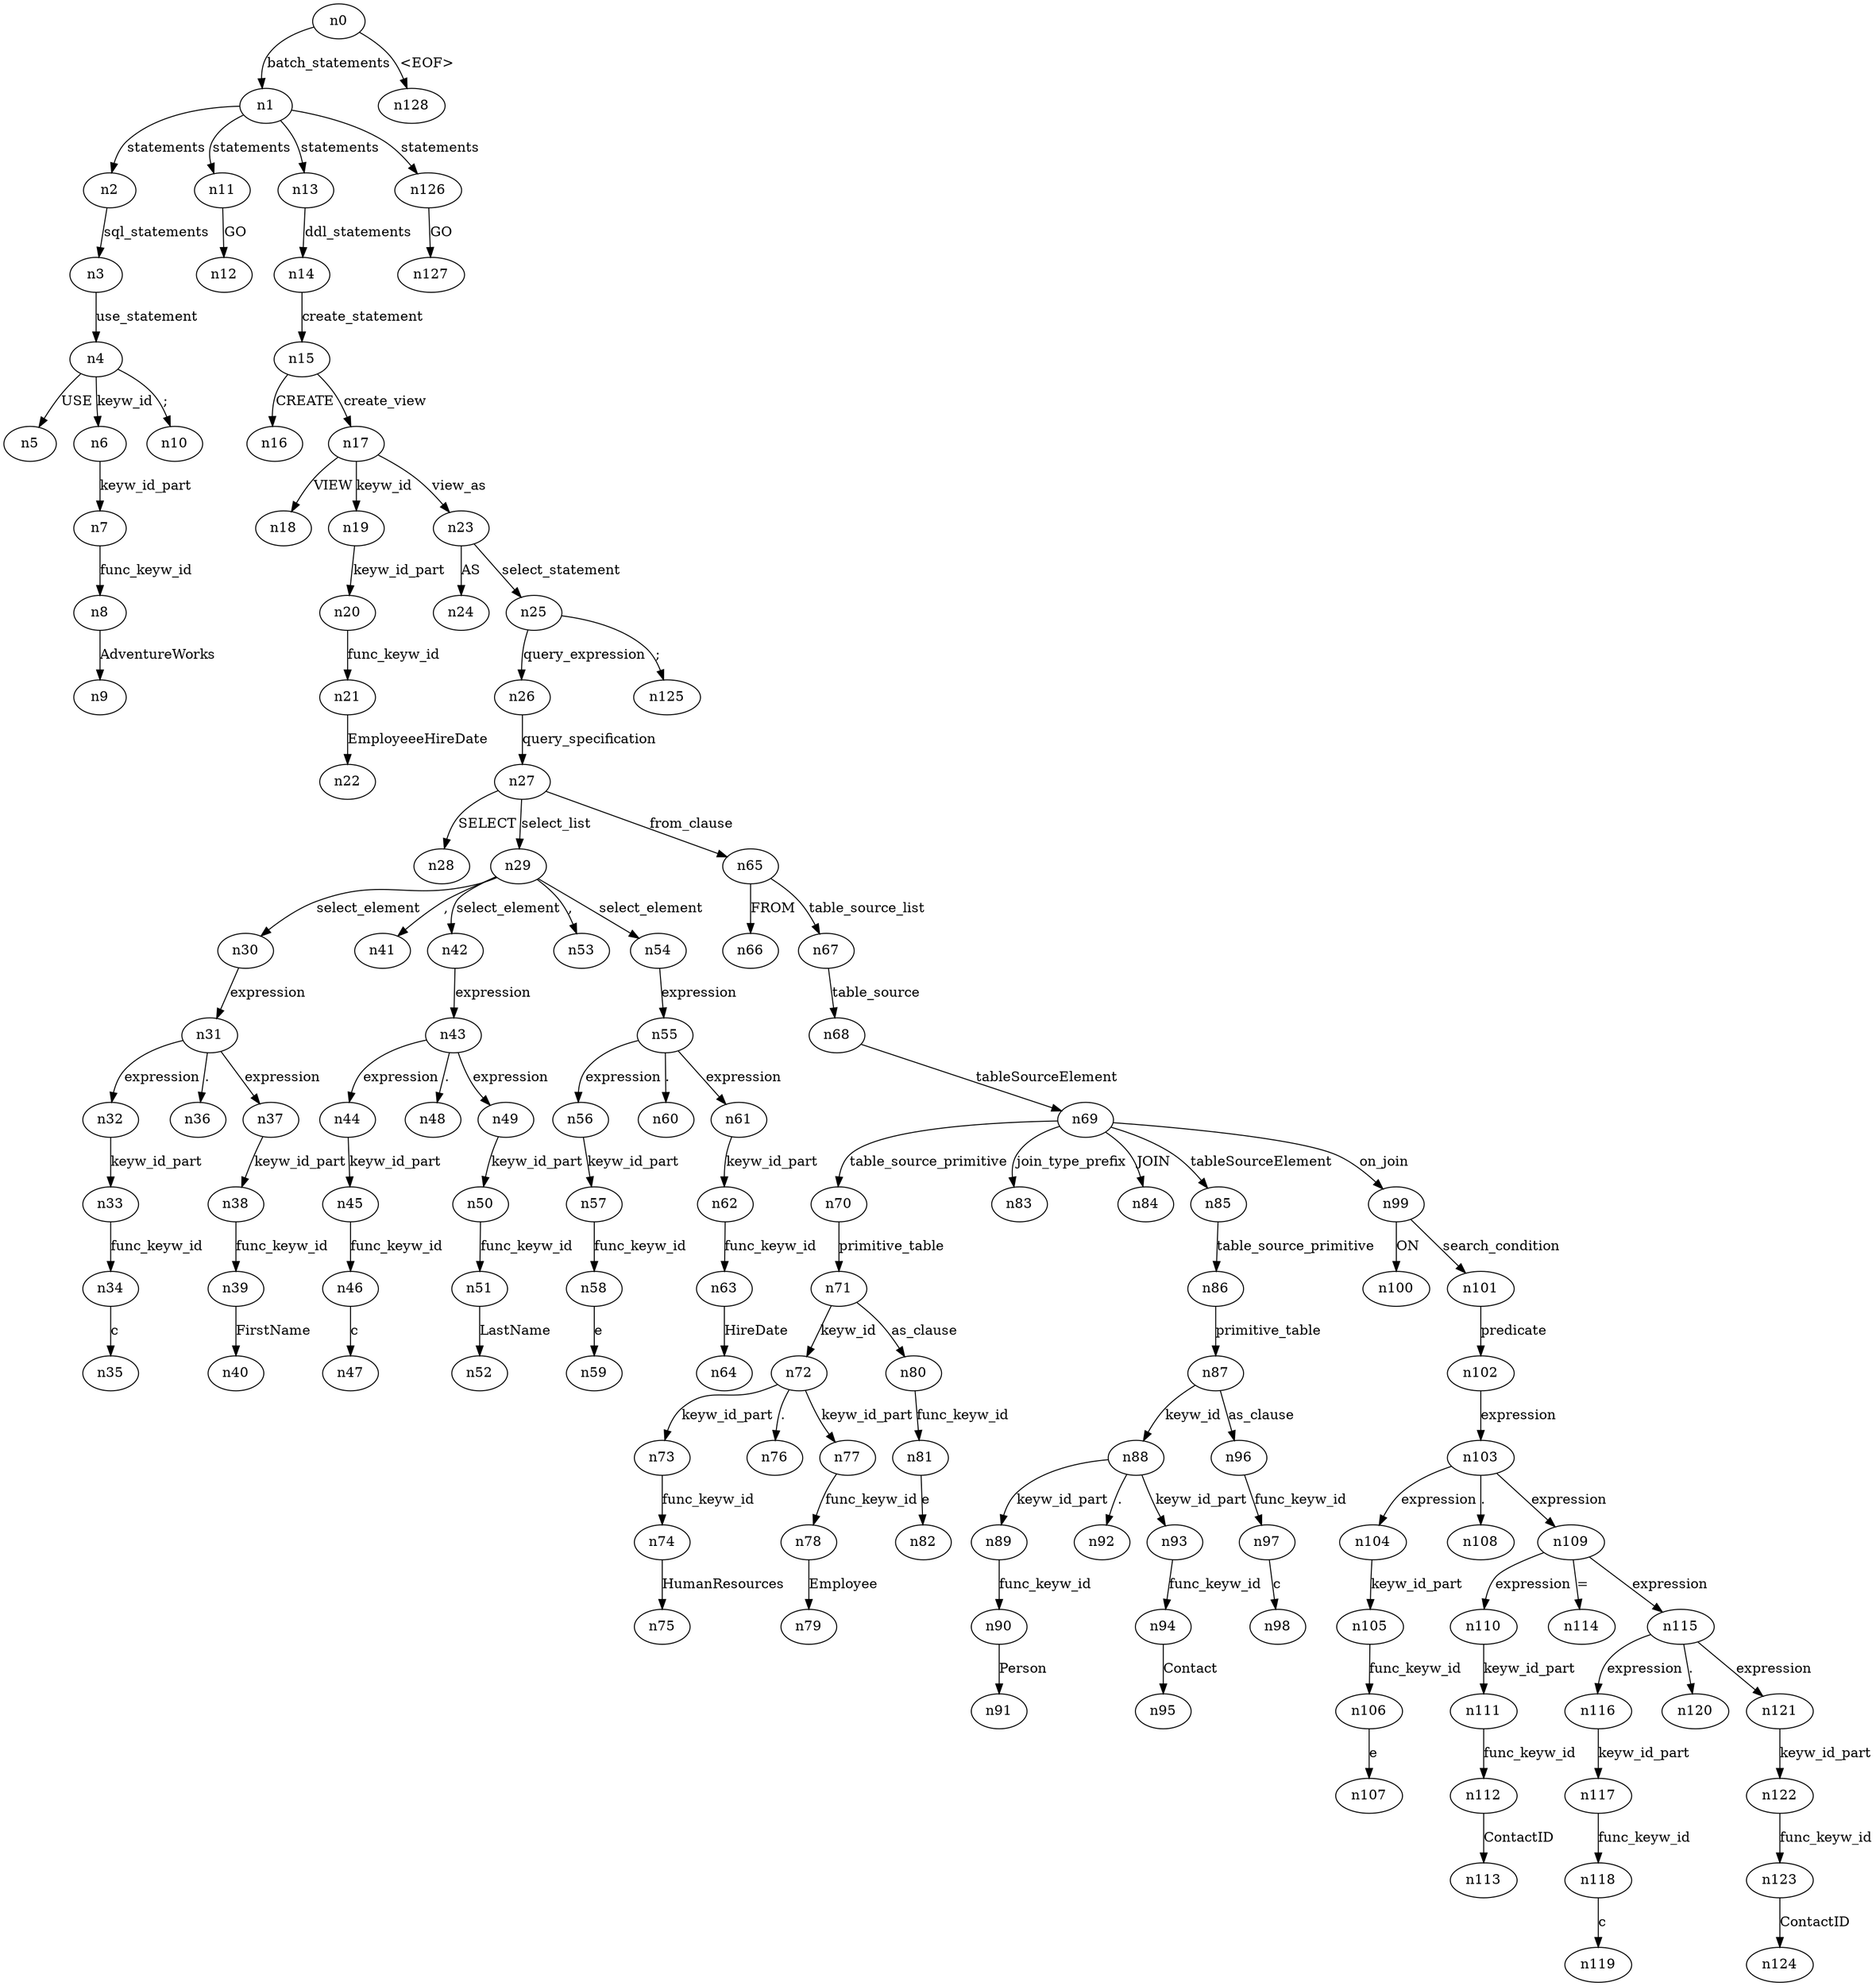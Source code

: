 digraph ParseTree {
  n0 -> n1 [label="batch_statements"];
  n1 -> n2 [label="statements"];
  n2 -> n3 [label="sql_statements"];
  n3 -> n4 [label="use_statement"];
  n4 -> n5 [label="USE"];
  n4 -> n6 [label="keyw_id"];
  n6 -> n7 [label="keyw_id_part"];
  n7 -> n8 [label="func_keyw_id"];
  n8 -> n9 [label="AdventureWorks"];
  n4 -> n10 [label=";"];
  n1 -> n11 [label="statements"];
  n11 -> n12 [label="GO"];
  n1 -> n13 [label="statements"];
  n13 -> n14 [label="ddl_statements"];
  n14 -> n15 [label="create_statement"];
  n15 -> n16 [label="CREATE"];
  n15 -> n17 [label="create_view"];
  n17 -> n18 [label="VIEW"];
  n17 -> n19 [label="keyw_id"];
  n19 -> n20 [label="keyw_id_part"];
  n20 -> n21 [label="func_keyw_id"];
  n21 -> n22 [label="EmployeeeHireDate"];
  n17 -> n23 [label="view_as"];
  n23 -> n24 [label="AS"];
  n23 -> n25 [label="select_statement"];
  n25 -> n26 [label="query_expression"];
  n26 -> n27 [label="query_specification"];
  n27 -> n28 [label="SELECT"];
  n27 -> n29 [label="select_list"];
  n29 -> n30 [label="select_element"];
  n30 -> n31 [label="expression"];
  n31 -> n32 [label="expression"];
  n32 -> n33 [label="keyw_id_part"];
  n33 -> n34 [label="func_keyw_id"];
  n34 -> n35 [label="c"];
  n31 -> n36 [label="."];
  n31 -> n37 [label="expression"];
  n37 -> n38 [label="keyw_id_part"];
  n38 -> n39 [label="func_keyw_id"];
  n39 -> n40 [label="FirstName"];
  n29 -> n41 [label=","];
  n29 -> n42 [label="select_element"];
  n42 -> n43 [label="expression"];
  n43 -> n44 [label="expression"];
  n44 -> n45 [label="keyw_id_part"];
  n45 -> n46 [label="func_keyw_id"];
  n46 -> n47 [label="c"];
  n43 -> n48 [label="."];
  n43 -> n49 [label="expression"];
  n49 -> n50 [label="keyw_id_part"];
  n50 -> n51 [label="func_keyw_id"];
  n51 -> n52 [label="LastName"];
  n29 -> n53 [label=","];
  n29 -> n54 [label="select_element"];
  n54 -> n55 [label="expression"];
  n55 -> n56 [label="expression"];
  n56 -> n57 [label="keyw_id_part"];
  n57 -> n58 [label="func_keyw_id"];
  n58 -> n59 [label="e"];
  n55 -> n60 [label="."];
  n55 -> n61 [label="expression"];
  n61 -> n62 [label="keyw_id_part"];
  n62 -> n63 [label="func_keyw_id"];
  n63 -> n64 [label="HireDate"];
  n27 -> n65 [label="from_clause"];
  n65 -> n66 [label="FROM"];
  n65 -> n67 [label="table_source_list"];
  n67 -> n68 [label="table_source"];
  n68 -> n69 [label="tableSourceElement"];
  n69 -> n70 [label="table_source_primitive"];
  n70 -> n71 [label="primitive_table"];
  n71 -> n72 [label="keyw_id"];
  n72 -> n73 [label="keyw_id_part"];
  n73 -> n74 [label="func_keyw_id"];
  n74 -> n75 [label="HumanResources"];
  n72 -> n76 [label="."];
  n72 -> n77 [label="keyw_id_part"];
  n77 -> n78 [label="func_keyw_id"];
  n78 -> n79 [label="Employee"];
  n71 -> n80 [label="as_clause"];
  n80 -> n81 [label="func_keyw_id"];
  n81 -> n82 [label="e"];
  n69 -> n83 [label="join_type_prefix"];
  n69 -> n84 [label="JOIN"];
  n69 -> n85 [label="tableSourceElement"];
  n85 -> n86 [label="table_source_primitive"];
  n86 -> n87 [label="primitive_table"];
  n87 -> n88 [label="keyw_id"];
  n88 -> n89 [label="keyw_id_part"];
  n89 -> n90 [label="func_keyw_id"];
  n90 -> n91 [label="Person"];
  n88 -> n92 [label="."];
  n88 -> n93 [label="keyw_id_part"];
  n93 -> n94 [label="func_keyw_id"];
  n94 -> n95 [label="Contact"];
  n87 -> n96 [label="as_clause"];
  n96 -> n97 [label="func_keyw_id"];
  n97 -> n98 [label="c"];
  n69 -> n99 [label="on_join"];
  n99 -> n100 [label="ON"];
  n99 -> n101 [label="search_condition"];
  n101 -> n102 [label="predicate"];
  n102 -> n103 [label="expression"];
  n103 -> n104 [label="expression"];
  n104 -> n105 [label="keyw_id_part"];
  n105 -> n106 [label="func_keyw_id"];
  n106 -> n107 [label="e"];
  n103 -> n108 [label="."];
  n103 -> n109 [label="expression"];
  n109 -> n110 [label="expression"];
  n110 -> n111 [label="keyw_id_part"];
  n111 -> n112 [label="func_keyw_id"];
  n112 -> n113 [label="ContactID"];
  n109 -> n114 [label="="];
  n109 -> n115 [label="expression"];
  n115 -> n116 [label="expression"];
  n116 -> n117 [label="keyw_id_part"];
  n117 -> n118 [label="func_keyw_id"];
  n118 -> n119 [label="c"];
  n115 -> n120 [label="."];
  n115 -> n121 [label="expression"];
  n121 -> n122 [label="keyw_id_part"];
  n122 -> n123 [label="func_keyw_id"];
  n123 -> n124 [label="ContactID"];
  n25 -> n125 [label=";"];
  n1 -> n126 [label="statements"];
  n126 -> n127 [label="GO"];
  n0 -> n128 [label="<EOF>"];
}